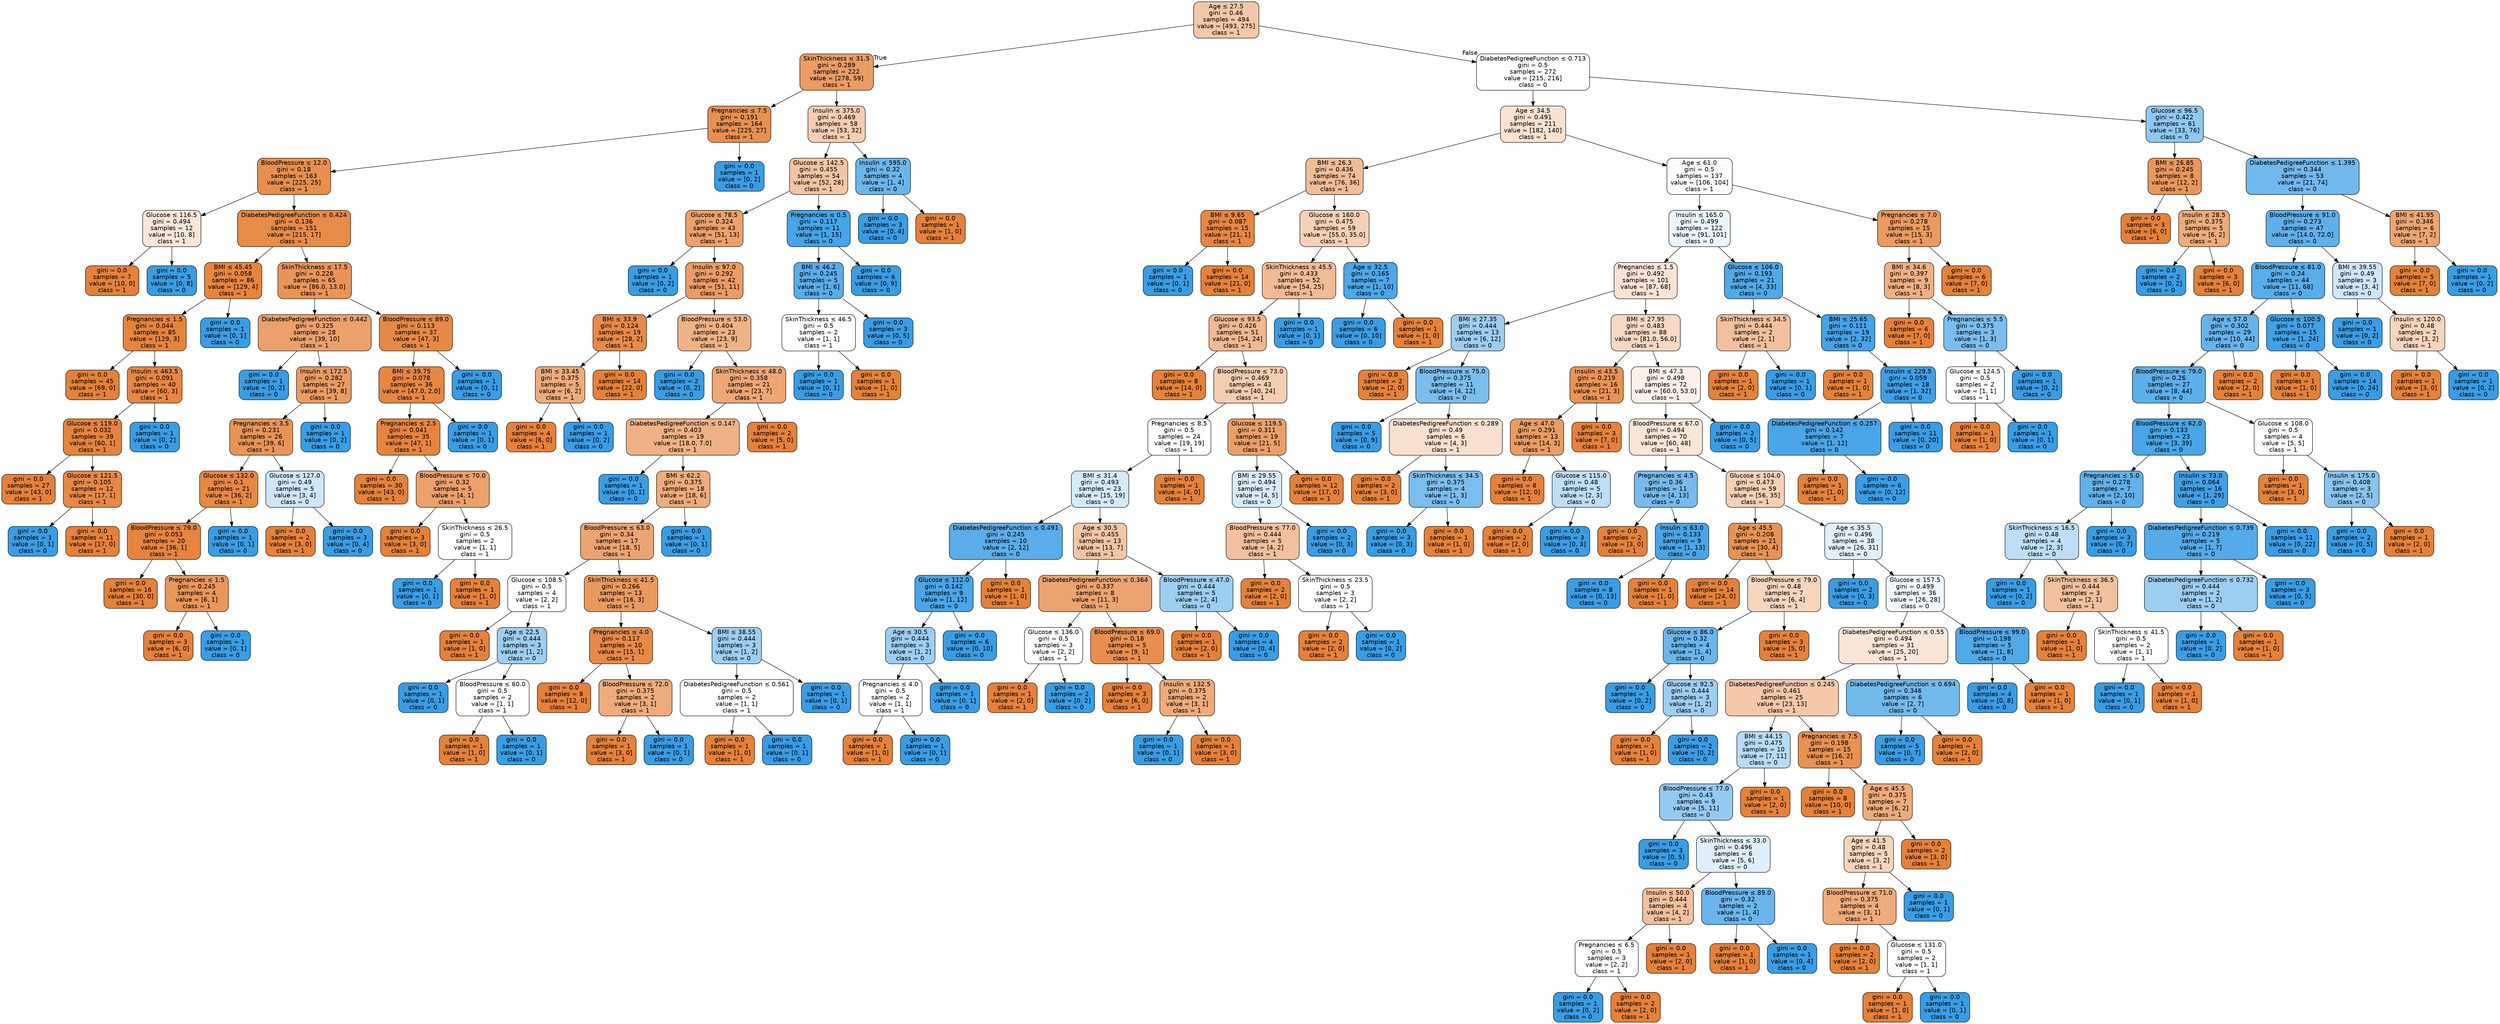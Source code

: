 digraph Tree {
node [shape=box, style="filled, rounded", color="black", fontname="helvetica"] ;
edge [fontname="helvetica"] ;
0 [label=<Age &le; 27.5<br/>gini = 0.46<br/>samples = 494<br/>value = [493, 275]<br/>class = 1>, fillcolor="#f4c7a7"] ;
1 [label=<SkinThickness &le; 31.5<br/>gini = 0.289<br/>samples = 222<br/>value = [278, 59]<br/>class = 1>, fillcolor="#eb9c63"] ;
0 -> 1 [labeldistance=2.5, labelangle=45, headlabel="True"] ;
2 [label=<Pregnancies &le; 7.5<br/>gini = 0.191<br/>samples = 164<br/>value = [225, 27]<br/>class = 1>, fillcolor="#e89051"] ;
1 -> 2 ;
3 [label=<BloodPressure &le; 12.0<br/>gini = 0.18<br/>samples = 163<br/>value = [225, 25]<br/>class = 1>, fillcolor="#e88f4f"] ;
2 -> 3 ;
4 [label=<Glucose &le; 116.5<br/>gini = 0.494<br/>samples = 12<br/>value = [10, 8]<br/>class = 1>, fillcolor="#fae6d7"] ;
3 -> 4 ;
5 [label=<gini = 0.0<br/>samples = 7<br/>value = [10, 0]<br/>class = 1>, fillcolor="#e58139"] ;
4 -> 5 ;
6 [label=<gini = 0.0<br/>samples = 5<br/>value = [0, 8]<br/>class = 0>, fillcolor="#399de5"] ;
4 -> 6 ;
7 [label=<DiabetesPedigreeFunction &le; 0.424<br/>gini = 0.136<br/>samples = 151<br/>value = [215, 17]<br/>class = 1>, fillcolor="#e78b49"] ;
3 -> 7 ;
8 [label=<BMI &le; 45.45<br/>gini = 0.058<br/>samples = 86<br/>value = [129, 4]<br/>class = 1>, fillcolor="#e6853f"] ;
7 -> 8 ;
9 [label=<Pregnancies &le; 1.5<br/>gini = 0.044<br/>samples = 85<br/>value = [129, 3]<br/>class = 1>, fillcolor="#e6843e"] ;
8 -> 9 ;
10 [label=<gini = 0.0<br/>samples = 45<br/>value = [69, 0]<br/>class = 1>, fillcolor="#e58139"] ;
9 -> 10 ;
11 [label=<Insulin &le; 463.5<br/>gini = 0.091<br/>samples = 40<br/>value = [60, 3]<br/>class = 1>, fillcolor="#e68743"] ;
9 -> 11 ;
12 [label=<Glucose &le; 119.0<br/>gini = 0.032<br/>samples = 39<br/>value = [60, 1]<br/>class = 1>, fillcolor="#e5833c"] ;
11 -> 12 ;
13 [label=<gini = 0.0<br/>samples = 27<br/>value = [43, 0]<br/>class = 1>, fillcolor="#e58139"] ;
12 -> 13 ;
14 [label=<Glucose &le; 121.5<br/>gini = 0.105<br/>samples = 12<br/>value = [17, 1]<br/>class = 1>, fillcolor="#e78845"] ;
12 -> 14 ;
15 [label=<gini = 0.0<br/>samples = 1<br/>value = [0, 1]<br/>class = 0>, fillcolor="#399de5"] ;
14 -> 15 ;
16 [label=<gini = 0.0<br/>samples = 11<br/>value = [17, 0]<br/>class = 1>, fillcolor="#e58139"] ;
14 -> 16 ;
17 [label=<gini = 0.0<br/>samples = 1<br/>value = [0, 2]<br/>class = 0>, fillcolor="#399de5"] ;
11 -> 17 ;
18 [label=<gini = 0.0<br/>samples = 1<br/>value = [0, 1]<br/>class = 0>, fillcolor="#399de5"] ;
8 -> 18 ;
19 [label=<SkinThickness &le; 17.5<br/>gini = 0.228<br/>samples = 65<br/>value = [86.0, 13.0]<br/>class = 1>, fillcolor="#e99457"] ;
7 -> 19 ;
20 [label=<DiabetesPedigreeFunction &le; 0.442<br/>gini = 0.325<br/>samples = 28<br/>value = [39, 10]<br/>class = 1>, fillcolor="#eca16c"] ;
19 -> 20 ;
21 [label=<gini = 0.0<br/>samples = 1<br/>value = [0, 2]<br/>class = 0>, fillcolor="#399de5"] ;
20 -> 21 ;
22 [label=<Insulin &le; 172.5<br/>gini = 0.282<br/>samples = 27<br/>value = [39, 8]<br/>class = 1>, fillcolor="#ea9b62"] ;
20 -> 22 ;
23 [label=<Pregnancies &le; 3.5<br/>gini = 0.231<br/>samples = 26<br/>value = [39, 6]<br/>class = 1>, fillcolor="#e99457"] ;
22 -> 23 ;
24 [label=<Glucose &le; 132.0<br/>gini = 0.1<br/>samples = 21<br/>value = [36, 2]<br/>class = 1>, fillcolor="#e68844"] ;
23 -> 24 ;
25 [label=<BloodPressure &le; 79.0<br/>gini = 0.053<br/>samples = 20<br/>value = [36, 1]<br/>class = 1>, fillcolor="#e6843e"] ;
24 -> 25 ;
26 [label=<gini = 0.0<br/>samples = 16<br/>value = [30, 0]<br/>class = 1>, fillcolor="#e58139"] ;
25 -> 26 ;
27 [label=<Pregnancies &le; 1.5<br/>gini = 0.245<br/>samples = 4<br/>value = [6, 1]<br/>class = 1>, fillcolor="#e9965a"] ;
25 -> 27 ;
28 [label=<gini = 0.0<br/>samples = 3<br/>value = [6, 0]<br/>class = 1>, fillcolor="#e58139"] ;
27 -> 28 ;
29 [label=<gini = 0.0<br/>samples = 1<br/>value = [0, 1]<br/>class = 0>, fillcolor="#399de5"] ;
27 -> 29 ;
30 [label=<gini = 0.0<br/>samples = 1<br/>value = [0, 1]<br/>class = 0>, fillcolor="#399de5"] ;
24 -> 30 ;
31 [label=<Glucose &le; 127.0<br/>gini = 0.49<br/>samples = 5<br/>value = [3, 4]<br/>class = 0>, fillcolor="#cee6f8"] ;
23 -> 31 ;
32 [label=<gini = 0.0<br/>samples = 2<br/>value = [3, 0]<br/>class = 1>, fillcolor="#e58139"] ;
31 -> 32 ;
33 [label=<gini = 0.0<br/>samples = 3<br/>value = [0, 4]<br/>class = 0>, fillcolor="#399de5"] ;
31 -> 33 ;
34 [label=<gini = 0.0<br/>samples = 1<br/>value = [0, 2]<br/>class = 0>, fillcolor="#399de5"] ;
22 -> 34 ;
35 [label=<BloodPressure &le; 89.0<br/>gini = 0.113<br/>samples = 37<br/>value = [47, 3]<br/>class = 1>, fillcolor="#e78946"] ;
19 -> 35 ;
36 [label=<BMI &le; 39.75<br/>gini = 0.078<br/>samples = 36<br/>value = [47.0, 2.0]<br/>class = 1>, fillcolor="#e68641"] ;
35 -> 36 ;
37 [label=<Pregnancies &le; 2.5<br/>gini = 0.041<br/>samples = 35<br/>value = [47, 1]<br/>class = 1>, fillcolor="#e6843d"] ;
36 -> 37 ;
38 [label=<gini = 0.0<br/>samples = 30<br/>value = [43, 0]<br/>class = 1>, fillcolor="#e58139"] ;
37 -> 38 ;
39 [label=<BloodPressure &le; 70.0<br/>gini = 0.32<br/>samples = 5<br/>value = [4, 1]<br/>class = 1>, fillcolor="#eca06a"] ;
37 -> 39 ;
40 [label=<gini = 0.0<br/>samples = 3<br/>value = [3, 0]<br/>class = 1>, fillcolor="#e58139"] ;
39 -> 40 ;
41 [label=<SkinThickness &le; 26.5<br/>gini = 0.5<br/>samples = 2<br/>value = [1, 1]<br/>class = 1>, fillcolor="#ffffff"] ;
39 -> 41 ;
42 [label=<gini = 0.0<br/>samples = 1<br/>value = [0, 1]<br/>class = 0>, fillcolor="#399de5"] ;
41 -> 42 ;
43 [label=<gini = 0.0<br/>samples = 1<br/>value = [1, 0]<br/>class = 1>, fillcolor="#e58139"] ;
41 -> 43 ;
44 [label=<gini = 0.0<br/>samples = 1<br/>value = [0, 1]<br/>class = 0>, fillcolor="#399de5"] ;
36 -> 44 ;
45 [label=<gini = 0.0<br/>samples = 1<br/>value = [0, 1]<br/>class = 0>, fillcolor="#399de5"] ;
35 -> 45 ;
46 [label=<gini = 0.0<br/>samples = 1<br/>value = [0, 2]<br/>class = 0>, fillcolor="#399de5"] ;
2 -> 46 ;
47 [label=<Insulin &le; 375.0<br/>gini = 0.469<br/>samples = 58<br/>value = [53, 32]<br/>class = 1>, fillcolor="#f5cdb1"] ;
1 -> 47 ;
48 [label=<Glucose &le; 142.5<br/>gini = 0.455<br/>samples = 54<br/>value = [52, 28]<br/>class = 1>, fillcolor="#f3c5a4"] ;
47 -> 48 ;
49 [label=<Glucose &le; 78.5<br/>gini = 0.324<br/>samples = 43<br/>value = [51, 13]<br/>class = 1>, fillcolor="#eca16b"] ;
48 -> 49 ;
50 [label=<gini = 0.0<br/>samples = 1<br/>value = [0, 2]<br/>class = 0>, fillcolor="#399de5"] ;
49 -> 50 ;
51 [label=<Insulin &le; 97.0<br/>gini = 0.292<br/>samples = 42<br/>value = [51, 11]<br/>class = 1>, fillcolor="#eb9c64"] ;
49 -> 51 ;
52 [label=<BMI &le; 33.9<br/>gini = 0.124<br/>samples = 19<br/>value = [28, 2]<br/>class = 1>, fillcolor="#e78a47"] ;
51 -> 52 ;
53 [label=<BMI &le; 33.45<br/>gini = 0.375<br/>samples = 5<br/>value = [6, 2]<br/>class = 1>, fillcolor="#eeab7b"] ;
52 -> 53 ;
54 [label=<gini = 0.0<br/>samples = 4<br/>value = [6, 0]<br/>class = 1>, fillcolor="#e58139"] ;
53 -> 54 ;
55 [label=<gini = 0.0<br/>samples = 1<br/>value = [0, 2]<br/>class = 0>, fillcolor="#399de5"] ;
53 -> 55 ;
56 [label=<gini = 0.0<br/>samples = 14<br/>value = [22, 0]<br/>class = 1>, fillcolor="#e58139"] ;
52 -> 56 ;
57 [label=<BloodPressure &le; 53.0<br/>gini = 0.404<br/>samples = 23<br/>value = [23, 9]<br/>class = 1>, fillcolor="#efb286"] ;
51 -> 57 ;
58 [label=<gini = 0.0<br/>samples = 2<br/>value = [0, 2]<br/>class = 0>, fillcolor="#399de5"] ;
57 -> 58 ;
59 [label=<SkinThickness &le; 48.0<br/>gini = 0.358<br/>samples = 21<br/>value = [23, 7]<br/>class = 1>, fillcolor="#eda775"] ;
57 -> 59 ;
60 [label=<DiabetesPedigreeFunction &le; 0.147<br/>gini = 0.403<br/>samples = 19<br/>value = [18.0, 7.0]<br/>class = 1>, fillcolor="#efb286"] ;
59 -> 60 ;
61 [label=<gini = 0.0<br/>samples = 1<br/>value = [0, 1]<br/>class = 0>, fillcolor="#399de5"] ;
60 -> 61 ;
62 [label=<BMI &le; 62.2<br/>gini = 0.375<br/>samples = 18<br/>value = [18, 6]<br/>class = 1>, fillcolor="#eeab7b"] ;
60 -> 62 ;
63 [label=<BloodPressure &le; 63.0<br/>gini = 0.34<br/>samples = 17<br/>value = [18, 5]<br/>class = 1>, fillcolor="#eca470"] ;
62 -> 63 ;
64 [label=<Glucose &le; 108.5<br/>gini = 0.5<br/>samples = 4<br/>value = [2, 2]<br/>class = 1>, fillcolor="#ffffff"] ;
63 -> 64 ;
65 [label=<gini = 0.0<br/>samples = 1<br/>value = [1, 0]<br/>class = 1>, fillcolor="#e58139"] ;
64 -> 65 ;
66 [label=<Age &le; 22.5<br/>gini = 0.444<br/>samples = 3<br/>value = [1, 2]<br/>class = 0>, fillcolor="#9ccef2"] ;
64 -> 66 ;
67 [label=<gini = 0.0<br/>samples = 1<br/>value = [0, 1]<br/>class = 0>, fillcolor="#399de5"] ;
66 -> 67 ;
68 [label=<BloodPressure &le; 60.0<br/>gini = 0.5<br/>samples = 2<br/>value = [1, 1]<br/>class = 1>, fillcolor="#ffffff"] ;
66 -> 68 ;
69 [label=<gini = 0.0<br/>samples = 1<br/>value = [1, 0]<br/>class = 1>, fillcolor="#e58139"] ;
68 -> 69 ;
70 [label=<gini = 0.0<br/>samples = 1<br/>value = [0, 1]<br/>class = 0>, fillcolor="#399de5"] ;
68 -> 70 ;
71 [label=<SkinThickness &le; 41.5<br/>gini = 0.266<br/>samples = 13<br/>value = [16, 3]<br/>class = 1>, fillcolor="#ea995e"] ;
63 -> 71 ;
72 [label=<Pregnancies &le; 4.0<br/>gini = 0.117<br/>samples = 10<br/>value = [15, 1]<br/>class = 1>, fillcolor="#e78946"] ;
71 -> 72 ;
73 [label=<gini = 0.0<br/>samples = 8<br/>value = [12, 0]<br/>class = 1>, fillcolor="#e58139"] ;
72 -> 73 ;
74 [label=<BloodPressure &le; 72.0<br/>gini = 0.375<br/>samples = 2<br/>value = [3, 1]<br/>class = 1>, fillcolor="#eeab7b"] ;
72 -> 74 ;
75 [label=<gini = 0.0<br/>samples = 1<br/>value = [3, 0]<br/>class = 1>, fillcolor="#e58139"] ;
74 -> 75 ;
76 [label=<gini = 0.0<br/>samples = 1<br/>value = [0, 1]<br/>class = 0>, fillcolor="#399de5"] ;
74 -> 76 ;
77 [label=<BMI &le; 38.55<br/>gini = 0.444<br/>samples = 3<br/>value = [1, 2]<br/>class = 0>, fillcolor="#9ccef2"] ;
71 -> 77 ;
78 [label=<DiabetesPedigreeFunction &le; 0.561<br/>gini = 0.5<br/>samples = 2<br/>value = [1, 1]<br/>class = 1>, fillcolor="#ffffff"] ;
77 -> 78 ;
79 [label=<gini = 0.0<br/>samples = 1<br/>value = [1, 0]<br/>class = 1>, fillcolor="#e58139"] ;
78 -> 79 ;
80 [label=<gini = 0.0<br/>samples = 1<br/>value = [0, 1]<br/>class = 0>, fillcolor="#399de5"] ;
78 -> 80 ;
81 [label=<gini = 0.0<br/>samples = 1<br/>value = [0, 1]<br/>class = 0>, fillcolor="#399de5"] ;
77 -> 81 ;
82 [label=<gini = 0.0<br/>samples = 1<br/>value = [0, 1]<br/>class = 0>, fillcolor="#399de5"] ;
62 -> 82 ;
83 [label=<gini = 0.0<br/>samples = 2<br/>value = [5, 0]<br/>class = 1>, fillcolor="#e58139"] ;
59 -> 83 ;
84 [label=<Pregnancies &le; 0.5<br/>gini = 0.117<br/>samples = 11<br/>value = [1, 15]<br/>class = 0>, fillcolor="#46a4e7"] ;
48 -> 84 ;
85 [label=<BMI &le; 46.2<br/>gini = 0.245<br/>samples = 5<br/>value = [1, 6]<br/>class = 0>, fillcolor="#5aade9"] ;
84 -> 85 ;
86 [label=<SkinThickness &le; 46.5<br/>gini = 0.5<br/>samples = 2<br/>value = [1, 1]<br/>class = 1>, fillcolor="#ffffff"] ;
85 -> 86 ;
87 [label=<gini = 0.0<br/>samples = 1<br/>value = [0, 1]<br/>class = 0>, fillcolor="#399de5"] ;
86 -> 87 ;
88 [label=<gini = 0.0<br/>samples = 1<br/>value = [1, 0]<br/>class = 1>, fillcolor="#e58139"] ;
86 -> 88 ;
89 [label=<gini = 0.0<br/>samples = 3<br/>value = [0, 5]<br/>class = 0>, fillcolor="#399de5"] ;
85 -> 89 ;
90 [label=<gini = 0.0<br/>samples = 6<br/>value = [0, 9]<br/>class = 0>, fillcolor="#399de5"] ;
84 -> 90 ;
91 [label=<Insulin &le; 595.0<br/>gini = 0.32<br/>samples = 4<br/>value = [1, 4]<br/>class = 0>, fillcolor="#6ab6ec"] ;
47 -> 91 ;
92 [label=<gini = 0.0<br/>samples = 3<br/>value = [0, 4]<br/>class = 0>, fillcolor="#399de5"] ;
91 -> 92 ;
93 [label=<gini = 0.0<br/>samples = 1<br/>value = [1, 0]<br/>class = 1>, fillcolor="#e58139"] ;
91 -> 93 ;
94 [label=<DiabetesPedigreeFunction &le; 0.713<br/>gini = 0.5<br/>samples = 272<br/>value = [215, 216]<br/>class = 0>, fillcolor="#feffff"] ;
0 -> 94 [labeldistance=2.5, labelangle=-45, headlabel="False"] ;
95 [label=<Age &le; 34.5<br/>gini = 0.491<br/>samples = 211<br/>value = [182, 140]<br/>class = 1>, fillcolor="#f9e2d1"] ;
94 -> 95 ;
96 [label=<BMI &le; 26.3<br/>gini = 0.436<br/>samples = 74<br/>value = [76, 36]<br/>class = 1>, fillcolor="#f1bd97"] ;
95 -> 96 ;
97 [label=<BMI &le; 9.65<br/>gini = 0.087<br/>samples = 15<br/>value = [21, 1]<br/>class = 1>, fillcolor="#e68742"] ;
96 -> 97 ;
98 [label=<gini = 0.0<br/>samples = 1<br/>value = [0, 1]<br/>class = 0>, fillcolor="#399de5"] ;
97 -> 98 ;
99 [label=<gini = 0.0<br/>samples = 14<br/>value = [21, 0]<br/>class = 1>, fillcolor="#e58139"] ;
97 -> 99 ;
100 [label=<Glucose &le; 160.0<br/>gini = 0.475<br/>samples = 59<br/>value = [55.0, 35.0]<br/>class = 1>, fillcolor="#f6d1b7"] ;
96 -> 100 ;
101 [label=<SkinThickness &le; 45.5<br/>gini = 0.433<br/>samples = 52<br/>value = [54, 25]<br/>class = 1>, fillcolor="#f1bb95"] ;
100 -> 101 ;
102 [label=<Glucose &le; 93.5<br/>gini = 0.426<br/>samples = 51<br/>value = [54, 24]<br/>class = 1>, fillcolor="#f1b991"] ;
101 -> 102 ;
103 [label=<gini = 0.0<br/>samples = 8<br/>value = [14, 0]<br/>class = 1>, fillcolor="#e58139"] ;
102 -> 103 ;
104 [label=<BloodPressure &le; 73.0<br/>gini = 0.469<br/>samples = 43<br/>value = [40, 24]<br/>class = 1>, fillcolor="#f5cdb0"] ;
102 -> 104 ;
105 [label=<Pregnancies &le; 8.5<br/>gini = 0.5<br/>samples = 24<br/>value = [19, 19]<br/>class = 1>, fillcolor="#ffffff"] ;
104 -> 105 ;
106 [label=<BMI &le; 31.4<br/>gini = 0.493<br/>samples = 23<br/>value = [15, 19]<br/>class = 0>, fillcolor="#d5eafa"] ;
105 -> 106 ;
107 [label=<DiabetesPedigreeFunction &le; 0.491<br/>gini = 0.245<br/>samples = 10<br/>value = [2, 12]<br/>class = 0>, fillcolor="#5aade9"] ;
106 -> 107 ;
108 [label=<Glucose &le; 112.0<br/>gini = 0.142<br/>samples = 9<br/>value = [1, 12]<br/>class = 0>, fillcolor="#49a5e7"] ;
107 -> 108 ;
109 [label=<Age &le; 30.5<br/>gini = 0.444<br/>samples = 3<br/>value = [1, 2]<br/>class = 0>, fillcolor="#9ccef2"] ;
108 -> 109 ;
110 [label=<Pregnancies &le; 4.0<br/>gini = 0.5<br/>samples = 2<br/>value = [1, 1]<br/>class = 1>, fillcolor="#ffffff"] ;
109 -> 110 ;
111 [label=<gini = 0.0<br/>samples = 1<br/>value = [1, 0]<br/>class = 1>, fillcolor="#e58139"] ;
110 -> 111 ;
112 [label=<gini = 0.0<br/>samples = 1<br/>value = [0, 1]<br/>class = 0>, fillcolor="#399de5"] ;
110 -> 112 ;
113 [label=<gini = 0.0<br/>samples = 1<br/>value = [0, 1]<br/>class = 0>, fillcolor="#399de5"] ;
109 -> 113 ;
114 [label=<gini = 0.0<br/>samples = 6<br/>value = [0, 10]<br/>class = 0>, fillcolor="#399de5"] ;
108 -> 114 ;
115 [label=<gini = 0.0<br/>samples = 1<br/>value = [1, 0]<br/>class = 1>, fillcolor="#e58139"] ;
107 -> 115 ;
116 [label=<Age &le; 30.5<br/>gini = 0.455<br/>samples = 13<br/>value = [13, 7]<br/>class = 1>, fillcolor="#f3c5a4"] ;
106 -> 116 ;
117 [label=<DiabetesPedigreeFunction &le; 0.364<br/>gini = 0.337<br/>samples = 8<br/>value = [11, 3]<br/>class = 1>, fillcolor="#eca36f"] ;
116 -> 117 ;
118 [label=<Glucose &le; 136.0<br/>gini = 0.5<br/>samples = 3<br/>value = [2, 2]<br/>class = 1>, fillcolor="#ffffff"] ;
117 -> 118 ;
119 [label=<gini = 0.0<br/>samples = 1<br/>value = [2, 0]<br/>class = 1>, fillcolor="#e58139"] ;
118 -> 119 ;
120 [label=<gini = 0.0<br/>samples = 2<br/>value = [0, 2]<br/>class = 0>, fillcolor="#399de5"] ;
118 -> 120 ;
121 [label=<BloodPressure &le; 69.0<br/>gini = 0.18<br/>samples = 5<br/>value = [9, 1]<br/>class = 1>, fillcolor="#e88f4f"] ;
117 -> 121 ;
122 [label=<gini = 0.0<br/>samples = 3<br/>value = [6, 0]<br/>class = 1>, fillcolor="#e58139"] ;
121 -> 122 ;
123 [label=<Insulin &le; 132.5<br/>gini = 0.375<br/>samples = 2<br/>value = [3, 1]<br/>class = 1>, fillcolor="#eeab7b"] ;
121 -> 123 ;
124 [label=<gini = 0.0<br/>samples = 1<br/>value = [0, 1]<br/>class = 0>, fillcolor="#399de5"] ;
123 -> 124 ;
125 [label=<gini = 0.0<br/>samples = 1<br/>value = [3, 0]<br/>class = 1>, fillcolor="#e58139"] ;
123 -> 125 ;
126 [label=<BloodPressure &le; 47.0<br/>gini = 0.444<br/>samples = 5<br/>value = [2, 4]<br/>class = 0>, fillcolor="#9ccef2"] ;
116 -> 126 ;
127 [label=<gini = 0.0<br/>samples = 1<br/>value = [2, 0]<br/>class = 1>, fillcolor="#e58139"] ;
126 -> 127 ;
128 [label=<gini = 0.0<br/>samples = 4<br/>value = [0, 4]<br/>class = 0>, fillcolor="#399de5"] ;
126 -> 128 ;
129 [label=<gini = 0.0<br/>samples = 1<br/>value = [4, 0]<br/>class = 1>, fillcolor="#e58139"] ;
105 -> 129 ;
130 [label=<Glucose &le; 119.5<br/>gini = 0.311<br/>samples = 19<br/>value = [21, 5]<br/>class = 1>, fillcolor="#eb9f68"] ;
104 -> 130 ;
131 [label=<BMI &le; 29.55<br/>gini = 0.494<br/>samples = 7<br/>value = [4, 5]<br/>class = 0>, fillcolor="#d7ebfa"] ;
130 -> 131 ;
132 [label=<BloodPressure &le; 77.0<br/>gini = 0.444<br/>samples = 5<br/>value = [4, 2]<br/>class = 1>, fillcolor="#f2c09c"] ;
131 -> 132 ;
133 [label=<gini = 0.0<br/>samples = 2<br/>value = [2, 0]<br/>class = 1>, fillcolor="#e58139"] ;
132 -> 133 ;
134 [label=<SkinThickness &le; 23.5<br/>gini = 0.5<br/>samples = 3<br/>value = [2, 2]<br/>class = 1>, fillcolor="#ffffff"] ;
132 -> 134 ;
135 [label=<gini = 0.0<br/>samples = 2<br/>value = [2, 0]<br/>class = 1>, fillcolor="#e58139"] ;
134 -> 135 ;
136 [label=<gini = 0.0<br/>samples = 1<br/>value = [0, 2]<br/>class = 0>, fillcolor="#399de5"] ;
134 -> 136 ;
137 [label=<gini = 0.0<br/>samples = 2<br/>value = [0, 3]<br/>class = 0>, fillcolor="#399de5"] ;
131 -> 137 ;
138 [label=<gini = 0.0<br/>samples = 12<br/>value = [17, 0]<br/>class = 1>, fillcolor="#e58139"] ;
130 -> 138 ;
139 [label=<gini = 0.0<br/>samples = 1<br/>value = [0, 1]<br/>class = 0>, fillcolor="#399de5"] ;
101 -> 139 ;
140 [label=<Age &le; 32.5<br/>gini = 0.165<br/>samples = 7<br/>value = [1, 10]<br/>class = 0>, fillcolor="#4da7e8"] ;
100 -> 140 ;
141 [label=<gini = 0.0<br/>samples = 6<br/>value = [0, 10]<br/>class = 0>, fillcolor="#399de5"] ;
140 -> 141 ;
142 [label=<gini = 0.0<br/>samples = 1<br/>value = [1, 0]<br/>class = 1>, fillcolor="#e58139"] ;
140 -> 142 ;
143 [label=<Age &le; 61.0<br/>gini = 0.5<br/>samples = 137<br/>value = [106, 104]<br/>class = 1>, fillcolor="#fffdfb"] ;
95 -> 143 ;
144 [label=<Insulin &le; 165.0<br/>gini = 0.499<br/>samples = 122<br/>value = [91, 101]<br/>class = 0>, fillcolor="#ebf5fc"] ;
143 -> 144 ;
145 [label=<Pregnancies &le; 1.5<br/>gini = 0.492<br/>samples = 101<br/>value = [87, 68]<br/>class = 1>, fillcolor="#f9e3d4"] ;
144 -> 145 ;
146 [label=<BMI &le; 27.35<br/>gini = 0.444<br/>samples = 13<br/>value = [6, 12]<br/>class = 0>, fillcolor="#9ccef2"] ;
145 -> 146 ;
147 [label=<gini = 0.0<br/>samples = 2<br/>value = [2, 0]<br/>class = 1>, fillcolor="#e58139"] ;
146 -> 147 ;
148 [label=<BloodPressure &le; 75.0<br/>gini = 0.375<br/>samples = 11<br/>value = [4, 12]<br/>class = 0>, fillcolor="#7bbeee"] ;
146 -> 148 ;
149 [label=<gini = 0.0<br/>samples = 5<br/>value = [0, 9]<br/>class = 0>, fillcolor="#399de5"] ;
148 -> 149 ;
150 [label=<DiabetesPedigreeFunction &le; 0.289<br/>gini = 0.49<br/>samples = 6<br/>value = [4, 3]<br/>class = 1>, fillcolor="#f8e0ce"] ;
148 -> 150 ;
151 [label=<gini = 0.0<br/>samples = 2<br/>value = [3, 0]<br/>class = 1>, fillcolor="#e58139"] ;
150 -> 151 ;
152 [label=<SkinThickness &le; 34.5<br/>gini = 0.375<br/>samples = 4<br/>value = [1, 3]<br/>class = 0>, fillcolor="#7bbeee"] ;
150 -> 152 ;
153 [label=<gini = 0.0<br/>samples = 3<br/>value = [0, 3]<br/>class = 0>, fillcolor="#399de5"] ;
152 -> 153 ;
154 [label=<gini = 0.0<br/>samples = 1<br/>value = [1, 0]<br/>class = 1>, fillcolor="#e58139"] ;
152 -> 154 ;
155 [label=<BMI &le; 27.95<br/>gini = 0.483<br/>samples = 88<br/>value = [81.0, 56.0]<br/>class = 1>, fillcolor="#f7d8c2"] ;
145 -> 155 ;
156 [label=<Insulin &le; 43.5<br/>gini = 0.219<br/>samples = 16<br/>value = [21, 3]<br/>class = 1>, fillcolor="#e99355"] ;
155 -> 156 ;
157 [label=<Age &le; 47.0<br/>gini = 0.291<br/>samples = 13<br/>value = [14, 3]<br/>class = 1>, fillcolor="#eb9c63"] ;
156 -> 157 ;
158 [label=<gini = 0.0<br/>samples = 8<br/>value = [12, 0]<br/>class = 1>, fillcolor="#e58139"] ;
157 -> 158 ;
159 [label=<Glucose &le; 115.0<br/>gini = 0.48<br/>samples = 5<br/>value = [2, 3]<br/>class = 0>, fillcolor="#bddef6"] ;
157 -> 159 ;
160 [label=<gini = 0.0<br/>samples = 2<br/>value = [2, 0]<br/>class = 1>, fillcolor="#e58139"] ;
159 -> 160 ;
161 [label=<gini = 0.0<br/>samples = 3<br/>value = [0, 3]<br/>class = 0>, fillcolor="#399de5"] ;
159 -> 161 ;
162 [label=<gini = 0.0<br/>samples = 3<br/>value = [7, 0]<br/>class = 1>, fillcolor="#e58139"] ;
156 -> 162 ;
163 [label=<BMI &le; 47.3<br/>gini = 0.498<br/>samples = 72<br/>value = [60.0, 53.0]<br/>class = 1>, fillcolor="#fcf0e8"] ;
155 -> 163 ;
164 [label=<BloodPressure &le; 67.0<br/>gini = 0.494<br/>samples = 70<br/>value = [60, 48]<br/>class = 1>, fillcolor="#fae6d7"] ;
163 -> 164 ;
165 [label=<Pregnancies &le; 4.5<br/>gini = 0.36<br/>samples = 11<br/>value = [4, 13]<br/>class = 0>, fillcolor="#76bbed"] ;
164 -> 165 ;
166 [label=<gini = 0.0<br/>samples = 2<br/>value = [3, 0]<br/>class = 1>, fillcolor="#e58139"] ;
165 -> 166 ;
167 [label=<Insulin &le; 63.0<br/>gini = 0.133<br/>samples = 9<br/>value = [1, 13]<br/>class = 0>, fillcolor="#48a5e7"] ;
165 -> 167 ;
168 [label=<gini = 0.0<br/>samples = 8<br/>value = [0, 13]<br/>class = 0>, fillcolor="#399de5"] ;
167 -> 168 ;
169 [label=<gini = 0.0<br/>samples = 1<br/>value = [1, 0]<br/>class = 1>, fillcolor="#e58139"] ;
167 -> 169 ;
170 [label=<Glucose &le; 104.0<br/>gini = 0.473<br/>samples = 59<br/>value = [56, 35]<br/>class = 1>, fillcolor="#f5d0b5"] ;
164 -> 170 ;
171 [label=<Age &le; 45.5<br/>gini = 0.208<br/>samples = 21<br/>value = [30, 4]<br/>class = 1>, fillcolor="#e89253"] ;
170 -> 171 ;
172 [label=<gini = 0.0<br/>samples = 14<br/>value = [24, 0]<br/>class = 1>, fillcolor="#e58139"] ;
171 -> 172 ;
173 [label=<BloodPressure &le; 79.0<br/>gini = 0.48<br/>samples = 7<br/>value = [6, 4]<br/>class = 1>, fillcolor="#f6d5bd"] ;
171 -> 173 ;
174 [label=<Glucose &le; 86.0<br/>gini = 0.32<br/>samples = 4<br/>value = [1, 4]<br/>class = 0>, fillcolor="#6ab6ec"] ;
173 -> 174 ;
175 [label=<gini = 0.0<br/>samples = 1<br/>value = [0, 2]<br/>class = 0>, fillcolor="#399de5"] ;
174 -> 175 ;
176 [label=<Glucose &le; 92.5<br/>gini = 0.444<br/>samples = 3<br/>value = [1, 2]<br/>class = 0>, fillcolor="#9ccef2"] ;
174 -> 176 ;
177 [label=<gini = 0.0<br/>samples = 1<br/>value = [1, 0]<br/>class = 1>, fillcolor="#e58139"] ;
176 -> 177 ;
178 [label=<gini = 0.0<br/>samples = 2<br/>value = [0, 2]<br/>class = 0>, fillcolor="#399de5"] ;
176 -> 178 ;
179 [label=<gini = 0.0<br/>samples = 3<br/>value = [5, 0]<br/>class = 1>, fillcolor="#e58139"] ;
173 -> 179 ;
180 [label=<Age &le; 35.5<br/>gini = 0.496<br/>samples = 38<br/>value = [26, 31]<br/>class = 0>, fillcolor="#dfeffb"] ;
170 -> 180 ;
181 [label=<gini = 0.0<br/>samples = 2<br/>value = [0, 3]<br/>class = 0>, fillcolor="#399de5"] ;
180 -> 181 ;
182 [label=<Glucose &le; 157.5<br/>gini = 0.499<br/>samples = 36<br/>value = [26, 28]<br/>class = 0>, fillcolor="#f1f8fd"] ;
180 -> 182 ;
183 [label=<DiabetesPedigreeFunction &le; 0.55<br/>gini = 0.494<br/>samples = 31<br/>value = [25, 20]<br/>class = 1>, fillcolor="#fae6d7"] ;
182 -> 183 ;
184 [label=<DiabetesPedigreeFunction &le; 0.245<br/>gini = 0.461<br/>samples = 25<br/>value = [23, 13]<br/>class = 1>, fillcolor="#f4c8a9"] ;
183 -> 184 ;
185 [label=<BMI &le; 44.15<br/>gini = 0.475<br/>samples = 10<br/>value = [7, 11]<br/>class = 0>, fillcolor="#b7dbf6"] ;
184 -> 185 ;
186 [label=<BloodPressure &le; 77.0<br/>gini = 0.43<br/>samples = 9<br/>value = [5, 11]<br/>class = 0>, fillcolor="#93caf1"] ;
185 -> 186 ;
187 [label=<gini = 0.0<br/>samples = 3<br/>value = [0, 5]<br/>class = 0>, fillcolor="#399de5"] ;
186 -> 187 ;
188 [label=<SkinThickness &le; 33.0<br/>gini = 0.496<br/>samples = 6<br/>value = [5, 6]<br/>class = 0>, fillcolor="#deeffb"] ;
186 -> 188 ;
189 [label=<Insulin &le; 50.0<br/>gini = 0.444<br/>samples = 4<br/>value = [4, 2]<br/>class = 1>, fillcolor="#f2c09c"] ;
188 -> 189 ;
190 [label=<Pregnancies &le; 6.5<br/>gini = 0.5<br/>samples = 3<br/>value = [2, 2]<br/>class = 1>, fillcolor="#ffffff"] ;
189 -> 190 ;
191 [label=<gini = 0.0<br/>samples = 1<br/>value = [0, 2]<br/>class = 0>, fillcolor="#399de5"] ;
190 -> 191 ;
192 [label=<gini = 0.0<br/>samples = 2<br/>value = [2, 0]<br/>class = 1>, fillcolor="#e58139"] ;
190 -> 192 ;
193 [label=<gini = 0.0<br/>samples = 1<br/>value = [2, 0]<br/>class = 1>, fillcolor="#e58139"] ;
189 -> 193 ;
194 [label=<BloodPressure &le; 89.0<br/>gini = 0.32<br/>samples = 2<br/>value = [1, 4]<br/>class = 0>, fillcolor="#6ab6ec"] ;
188 -> 194 ;
195 [label=<gini = 0.0<br/>samples = 1<br/>value = [1, 0]<br/>class = 1>, fillcolor="#e58139"] ;
194 -> 195 ;
196 [label=<gini = 0.0<br/>samples = 1<br/>value = [0, 4]<br/>class = 0>, fillcolor="#399de5"] ;
194 -> 196 ;
197 [label=<gini = 0.0<br/>samples = 1<br/>value = [2, 0]<br/>class = 1>, fillcolor="#e58139"] ;
185 -> 197 ;
198 [label=<Pregnancies &le; 7.5<br/>gini = 0.198<br/>samples = 15<br/>value = [16, 2]<br/>class = 1>, fillcolor="#e89152"] ;
184 -> 198 ;
199 [label=<gini = 0.0<br/>samples = 8<br/>value = [10, 0]<br/>class = 1>, fillcolor="#e58139"] ;
198 -> 199 ;
200 [label=<Age &le; 45.5<br/>gini = 0.375<br/>samples = 7<br/>value = [6, 2]<br/>class = 1>, fillcolor="#eeab7b"] ;
198 -> 200 ;
201 [label=<Age &le; 41.5<br/>gini = 0.48<br/>samples = 5<br/>value = [3, 2]<br/>class = 1>, fillcolor="#f6d5bd"] ;
200 -> 201 ;
202 [label=<BloodPressure &le; 71.0<br/>gini = 0.375<br/>samples = 4<br/>value = [3, 1]<br/>class = 1>, fillcolor="#eeab7b"] ;
201 -> 202 ;
203 [label=<gini = 0.0<br/>samples = 2<br/>value = [2, 0]<br/>class = 1>, fillcolor="#e58139"] ;
202 -> 203 ;
204 [label=<Glucose &le; 131.0<br/>gini = 0.5<br/>samples = 2<br/>value = [1, 1]<br/>class = 1>, fillcolor="#ffffff"] ;
202 -> 204 ;
205 [label=<gini = 0.0<br/>samples = 1<br/>value = [1, 0]<br/>class = 1>, fillcolor="#e58139"] ;
204 -> 205 ;
206 [label=<gini = 0.0<br/>samples = 1<br/>value = [0, 1]<br/>class = 0>, fillcolor="#399de5"] ;
204 -> 206 ;
207 [label=<gini = 0.0<br/>samples = 1<br/>value = [0, 1]<br/>class = 0>, fillcolor="#399de5"] ;
201 -> 207 ;
208 [label=<gini = 0.0<br/>samples = 2<br/>value = [3, 0]<br/>class = 1>, fillcolor="#e58139"] ;
200 -> 208 ;
209 [label=<DiabetesPedigreeFunction &le; 0.694<br/>gini = 0.346<br/>samples = 6<br/>value = [2, 7]<br/>class = 0>, fillcolor="#72b9ec"] ;
183 -> 209 ;
210 [label=<gini = 0.0<br/>samples = 5<br/>value = [0, 7]<br/>class = 0>, fillcolor="#399de5"] ;
209 -> 210 ;
211 [label=<gini = 0.0<br/>samples = 1<br/>value = [2, 0]<br/>class = 1>, fillcolor="#e58139"] ;
209 -> 211 ;
212 [label=<BloodPressure &le; 99.0<br/>gini = 0.198<br/>samples = 5<br/>value = [1, 8]<br/>class = 0>, fillcolor="#52a9e8"] ;
182 -> 212 ;
213 [label=<gini = 0.0<br/>samples = 4<br/>value = [0, 8]<br/>class = 0>, fillcolor="#399de5"] ;
212 -> 213 ;
214 [label=<gini = 0.0<br/>samples = 1<br/>value = [1, 0]<br/>class = 1>, fillcolor="#e58139"] ;
212 -> 214 ;
215 [label=<gini = 0.0<br/>samples = 2<br/>value = [0, 5]<br/>class = 0>, fillcolor="#399de5"] ;
163 -> 215 ;
216 [label=<Glucose &le; 106.0<br/>gini = 0.193<br/>samples = 21<br/>value = [4, 33]<br/>class = 0>, fillcolor="#51a9e8"] ;
144 -> 216 ;
217 [label=<SkinThickness &le; 34.5<br/>gini = 0.444<br/>samples = 2<br/>value = [2, 1]<br/>class = 1>, fillcolor="#f2c09c"] ;
216 -> 217 ;
218 [label=<gini = 0.0<br/>samples = 1<br/>value = [2, 0]<br/>class = 1>, fillcolor="#e58139"] ;
217 -> 218 ;
219 [label=<gini = 0.0<br/>samples = 1<br/>value = [0, 1]<br/>class = 0>, fillcolor="#399de5"] ;
217 -> 219 ;
220 [label=<BMI &le; 25.65<br/>gini = 0.111<br/>samples = 19<br/>value = [2, 32]<br/>class = 0>, fillcolor="#45a3e7"] ;
216 -> 220 ;
221 [label=<gini = 0.0<br/>samples = 1<br/>value = [1, 0]<br/>class = 1>, fillcolor="#e58139"] ;
220 -> 221 ;
222 [label=<Insulin &le; 229.5<br/>gini = 0.059<br/>samples = 18<br/>value = [1, 32]<br/>class = 0>, fillcolor="#3fa0e6"] ;
220 -> 222 ;
223 [label=<DiabetesPedigreeFunction &le; 0.257<br/>gini = 0.142<br/>samples = 7<br/>value = [1, 12]<br/>class = 0>, fillcolor="#49a5e7"] ;
222 -> 223 ;
224 [label=<gini = 0.0<br/>samples = 1<br/>value = [1, 0]<br/>class = 1>, fillcolor="#e58139"] ;
223 -> 224 ;
225 [label=<gini = 0.0<br/>samples = 6<br/>value = [0, 12]<br/>class = 0>, fillcolor="#399de5"] ;
223 -> 225 ;
226 [label=<gini = 0.0<br/>samples = 11<br/>value = [0, 20]<br/>class = 0>, fillcolor="#399de5"] ;
222 -> 226 ;
227 [label=<Pregnancies &le; 7.0<br/>gini = 0.278<br/>samples = 15<br/>value = [15, 3]<br/>class = 1>, fillcolor="#ea9a61"] ;
143 -> 227 ;
228 [label=<BMI &le; 34.6<br/>gini = 0.397<br/>samples = 9<br/>value = [8, 3]<br/>class = 1>, fillcolor="#efb083"] ;
227 -> 228 ;
229 [label=<gini = 0.0<br/>samples = 6<br/>value = [7, 0]<br/>class = 1>, fillcolor="#e58139"] ;
228 -> 229 ;
230 [label=<Pregnancies &le; 5.5<br/>gini = 0.375<br/>samples = 3<br/>value = [1, 3]<br/>class = 0>, fillcolor="#7bbeee"] ;
228 -> 230 ;
231 [label=<Glucose &le; 124.5<br/>gini = 0.5<br/>samples = 2<br/>value = [1, 1]<br/>class = 1>, fillcolor="#ffffff"] ;
230 -> 231 ;
232 [label=<gini = 0.0<br/>samples = 1<br/>value = [1, 0]<br/>class = 1>, fillcolor="#e58139"] ;
231 -> 232 ;
233 [label=<gini = 0.0<br/>samples = 1<br/>value = [0, 1]<br/>class = 0>, fillcolor="#399de5"] ;
231 -> 233 ;
234 [label=<gini = 0.0<br/>samples = 1<br/>value = [0, 2]<br/>class = 0>, fillcolor="#399de5"] ;
230 -> 234 ;
235 [label=<gini = 0.0<br/>samples = 6<br/>value = [7, 0]<br/>class = 1>, fillcolor="#e58139"] ;
227 -> 235 ;
236 [label=<Glucose &le; 96.5<br/>gini = 0.422<br/>samples = 61<br/>value = [33, 76]<br/>class = 0>, fillcolor="#8fc8f0"] ;
94 -> 236 ;
237 [label=<BMI &le; 26.85<br/>gini = 0.245<br/>samples = 8<br/>value = [12, 2]<br/>class = 1>, fillcolor="#e9965a"] ;
236 -> 237 ;
238 [label=<gini = 0.0<br/>samples = 3<br/>value = [6, 0]<br/>class = 1>, fillcolor="#e58139"] ;
237 -> 238 ;
239 [label=<Insulin &le; 28.5<br/>gini = 0.375<br/>samples = 5<br/>value = [6, 2]<br/>class = 1>, fillcolor="#eeab7b"] ;
237 -> 239 ;
240 [label=<gini = 0.0<br/>samples = 2<br/>value = [0, 2]<br/>class = 0>, fillcolor="#399de5"] ;
239 -> 240 ;
241 [label=<gini = 0.0<br/>samples = 3<br/>value = [6, 0]<br/>class = 1>, fillcolor="#e58139"] ;
239 -> 241 ;
242 [label=<DiabetesPedigreeFunction &le; 1.395<br/>gini = 0.344<br/>samples = 53<br/>value = [21, 74]<br/>class = 0>, fillcolor="#71b9ec"] ;
236 -> 242 ;
243 [label=<BloodPressure &le; 91.0<br/>gini = 0.273<br/>samples = 47<br/>value = [14.0, 72.0]<br/>class = 0>, fillcolor="#5fb0ea"] ;
242 -> 243 ;
244 [label=<BloodPressure &le; 81.0<br/>gini = 0.24<br/>samples = 44<br/>value = [11, 68]<br/>class = 0>, fillcolor="#59ade9"] ;
243 -> 244 ;
245 [label=<Age &le; 57.0<br/>gini = 0.302<br/>samples = 29<br/>value = [10, 44]<br/>class = 0>, fillcolor="#66b3eb"] ;
244 -> 245 ;
246 [label=<BloodPressure &le; 79.0<br/>gini = 0.26<br/>samples = 27<br/>value = [8, 44]<br/>class = 0>, fillcolor="#5dafea"] ;
245 -> 246 ;
247 [label=<BloodPressure &le; 62.0<br/>gini = 0.133<br/>samples = 23<br/>value = [3, 39]<br/>class = 0>, fillcolor="#48a5e7"] ;
246 -> 247 ;
248 [label=<Pregnancies &le; 5.0<br/>gini = 0.278<br/>samples = 7<br/>value = [2, 10]<br/>class = 0>, fillcolor="#61b1ea"] ;
247 -> 248 ;
249 [label=<SkinThickness &le; 16.5<br/>gini = 0.48<br/>samples = 4<br/>value = [2, 3]<br/>class = 0>, fillcolor="#bddef6"] ;
248 -> 249 ;
250 [label=<gini = 0.0<br/>samples = 1<br/>value = [0, 2]<br/>class = 0>, fillcolor="#399de5"] ;
249 -> 250 ;
251 [label=<SkinThickness &le; 36.5<br/>gini = 0.444<br/>samples = 3<br/>value = [2, 1]<br/>class = 1>, fillcolor="#f2c09c"] ;
249 -> 251 ;
252 [label=<gini = 0.0<br/>samples = 1<br/>value = [1, 0]<br/>class = 1>, fillcolor="#e58139"] ;
251 -> 252 ;
253 [label=<SkinThickness &le; 41.5<br/>gini = 0.5<br/>samples = 2<br/>value = [1, 1]<br/>class = 1>, fillcolor="#ffffff"] ;
251 -> 253 ;
254 [label=<gini = 0.0<br/>samples = 1<br/>value = [0, 1]<br/>class = 0>, fillcolor="#399de5"] ;
253 -> 254 ;
255 [label=<gini = 0.0<br/>samples = 1<br/>value = [1, 0]<br/>class = 1>, fillcolor="#e58139"] ;
253 -> 255 ;
256 [label=<gini = 0.0<br/>samples = 3<br/>value = [0, 7]<br/>class = 0>, fillcolor="#399de5"] ;
248 -> 256 ;
257 [label=<Insulin &le; 73.0<br/>gini = 0.064<br/>samples = 16<br/>value = [1, 29]<br/>class = 0>, fillcolor="#40a0e6"] ;
247 -> 257 ;
258 [label=<DiabetesPedigreeFunction &le; 0.739<br/>gini = 0.219<br/>samples = 5<br/>value = [1, 7]<br/>class = 0>, fillcolor="#55abe9"] ;
257 -> 258 ;
259 [label=<DiabetesPedigreeFunction &le; 0.732<br/>gini = 0.444<br/>samples = 2<br/>value = [1, 2]<br/>class = 0>, fillcolor="#9ccef2"] ;
258 -> 259 ;
260 [label=<gini = 0.0<br/>samples = 1<br/>value = [0, 2]<br/>class = 0>, fillcolor="#399de5"] ;
259 -> 260 ;
261 [label=<gini = 0.0<br/>samples = 1<br/>value = [1, 0]<br/>class = 1>, fillcolor="#e58139"] ;
259 -> 261 ;
262 [label=<gini = 0.0<br/>samples = 3<br/>value = [0, 5]<br/>class = 0>, fillcolor="#399de5"] ;
258 -> 262 ;
263 [label=<gini = 0.0<br/>samples = 11<br/>value = [0, 22]<br/>class = 0>, fillcolor="#399de5"] ;
257 -> 263 ;
264 [label=<Glucose &le; 108.0<br/>gini = 0.5<br/>samples = 4<br/>value = [5, 5]<br/>class = 1>, fillcolor="#ffffff"] ;
246 -> 264 ;
265 [label=<gini = 0.0<br/>samples = 1<br/>value = [3, 0]<br/>class = 1>, fillcolor="#e58139"] ;
264 -> 265 ;
266 [label=<Insulin &le; 175.0<br/>gini = 0.408<br/>samples = 3<br/>value = [2, 5]<br/>class = 0>, fillcolor="#88c4ef"] ;
264 -> 266 ;
267 [label=<gini = 0.0<br/>samples = 2<br/>value = [0, 5]<br/>class = 0>, fillcolor="#399de5"] ;
266 -> 267 ;
268 [label=<gini = 0.0<br/>samples = 1<br/>value = [2, 0]<br/>class = 1>, fillcolor="#e58139"] ;
266 -> 268 ;
269 [label=<gini = 0.0<br/>samples = 2<br/>value = [2, 0]<br/>class = 1>, fillcolor="#e58139"] ;
245 -> 269 ;
270 [label=<Glucose &le; 100.5<br/>gini = 0.077<br/>samples = 15<br/>value = [1, 24]<br/>class = 0>, fillcolor="#41a1e6"] ;
244 -> 270 ;
271 [label=<gini = 0.0<br/>samples = 1<br/>value = [1, 0]<br/>class = 1>, fillcolor="#e58139"] ;
270 -> 271 ;
272 [label=<gini = 0.0<br/>samples = 14<br/>value = [0, 24]<br/>class = 0>, fillcolor="#399de5"] ;
270 -> 272 ;
273 [label=<BMI &le; 39.55<br/>gini = 0.49<br/>samples = 3<br/>value = [3, 4]<br/>class = 0>, fillcolor="#cee6f8"] ;
243 -> 273 ;
274 [label=<gini = 0.0<br/>samples = 1<br/>value = [0, 2]<br/>class = 0>, fillcolor="#399de5"] ;
273 -> 274 ;
275 [label=<Insulin &le; 120.0<br/>gini = 0.48<br/>samples = 2<br/>value = [3, 2]<br/>class = 1>, fillcolor="#f6d5bd"] ;
273 -> 275 ;
276 [label=<gini = 0.0<br/>samples = 1<br/>value = [3, 0]<br/>class = 1>, fillcolor="#e58139"] ;
275 -> 276 ;
277 [label=<gini = 0.0<br/>samples = 1<br/>value = [0, 2]<br/>class = 0>, fillcolor="#399de5"] ;
275 -> 277 ;
278 [label=<BMI &le; 41.95<br/>gini = 0.346<br/>samples = 6<br/>value = [7, 2]<br/>class = 1>, fillcolor="#eca572"] ;
242 -> 278 ;
279 [label=<gini = 0.0<br/>samples = 5<br/>value = [7, 0]<br/>class = 1>, fillcolor="#e58139"] ;
278 -> 279 ;
280 [label=<gini = 0.0<br/>samples = 1<br/>value = [0, 2]<br/>class = 0>, fillcolor="#399de5"] ;
278 -> 280 ;
}